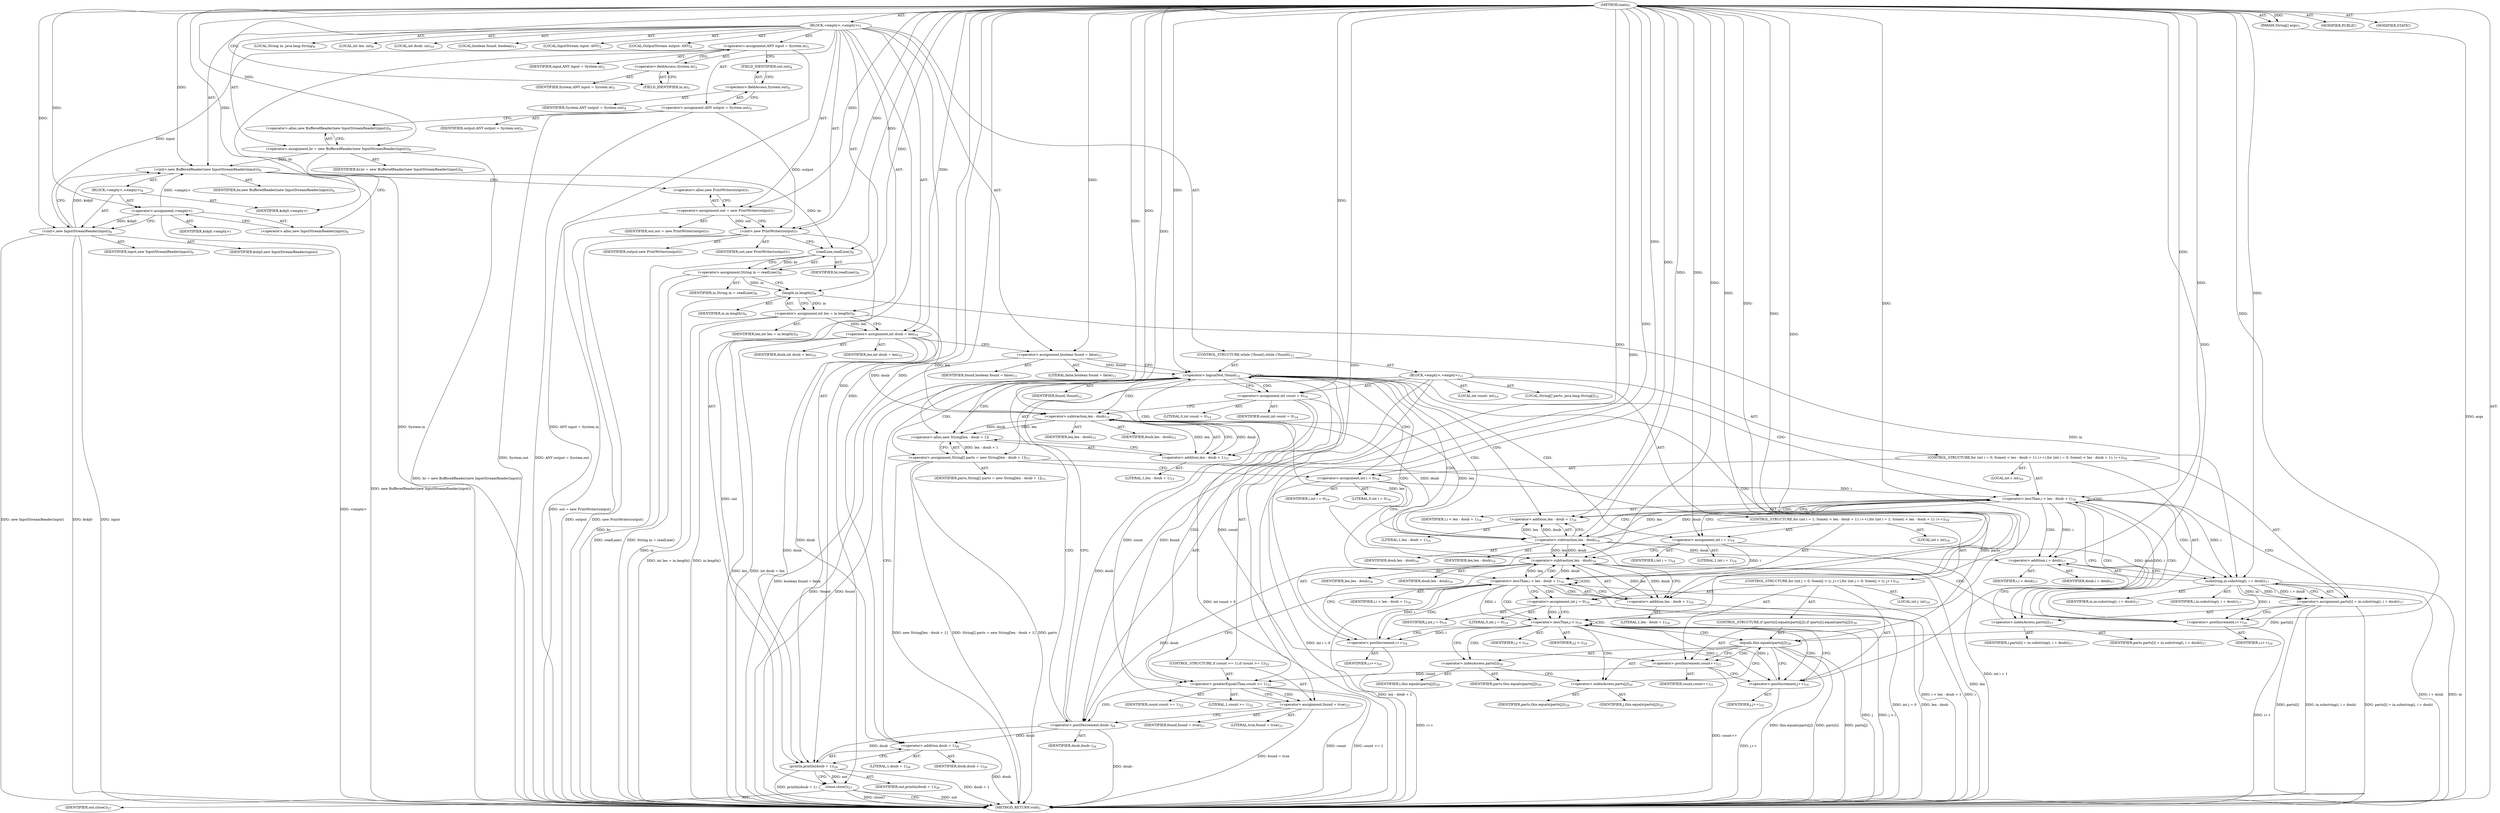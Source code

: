 digraph "main" {  
"17" [label = <(METHOD,main)<SUB>1</SUB>> ]
"18" [label = <(PARAM,String[] args)<SUB>1</SUB>> ]
"19" [label = <(BLOCK,&lt;empty&gt;,&lt;empty&gt;)<SUB>1</SUB>> ]
"20" [label = <(LOCAL,InputStream input: ANY)<SUB>2</SUB>> ]
"21" [label = <(&lt;operator&gt;.assignment,ANY input = System.in)<SUB>2</SUB>> ]
"22" [label = <(IDENTIFIER,input,ANY input = System.in)<SUB>2</SUB>> ]
"23" [label = <(&lt;operator&gt;.fieldAccess,System.in)<SUB>2</SUB>> ]
"24" [label = <(IDENTIFIER,System,ANY input = System.in)<SUB>2</SUB>> ]
"25" [label = <(FIELD_IDENTIFIER,in,in)<SUB>2</SUB>> ]
"26" [label = <(LOCAL,OutputStream output: ANY)<SUB>4</SUB>> ]
"27" [label = <(&lt;operator&gt;.assignment,ANY output = System.out)<SUB>4</SUB>> ]
"28" [label = <(IDENTIFIER,output,ANY output = System.out)<SUB>4</SUB>> ]
"29" [label = <(&lt;operator&gt;.fieldAccess,System.out)<SUB>4</SUB>> ]
"30" [label = <(IDENTIFIER,System,ANY output = System.out)<SUB>4</SUB>> ]
"31" [label = <(FIELD_IDENTIFIER,out,out)<SUB>4</SUB>> ]
"32" [label = <(&lt;operator&gt;.assignment,br = new BufferedReader(new InputStreamReader(input)))<SUB>6</SUB>> ]
"33" [label = <(IDENTIFIER,br,br = new BufferedReader(new InputStreamReader(input)))<SUB>6</SUB>> ]
"34" [label = <(&lt;operator&gt;.alloc,new BufferedReader(new InputStreamReader(input)))<SUB>6</SUB>> ]
"35" [label = <(&lt;init&gt;,new BufferedReader(new InputStreamReader(input)))<SUB>6</SUB>> ]
"36" [label = <(IDENTIFIER,br,new BufferedReader(new InputStreamReader(input)))<SUB>6</SUB>> ]
"37" [label = <(BLOCK,&lt;empty&gt;,&lt;empty&gt;)<SUB>6</SUB>> ]
"38" [label = <(&lt;operator&gt;.assignment,&lt;empty&gt;)> ]
"39" [label = <(IDENTIFIER,$obj0,&lt;empty&gt;)> ]
"40" [label = <(&lt;operator&gt;.alloc,new InputStreamReader(input))<SUB>6</SUB>> ]
"41" [label = <(&lt;init&gt;,new InputStreamReader(input))<SUB>6</SUB>> ]
"42" [label = <(IDENTIFIER,$obj0,new InputStreamReader(input))> ]
"43" [label = <(IDENTIFIER,input,new InputStreamReader(input))<SUB>6</SUB>> ]
"44" [label = <(IDENTIFIER,$obj0,&lt;empty&gt;)> ]
"45" [label = <(&lt;operator&gt;.assignment,out = new PrintWriter(output))<SUB>7</SUB>> ]
"46" [label = <(IDENTIFIER,out,out = new PrintWriter(output))<SUB>7</SUB>> ]
"47" [label = <(&lt;operator&gt;.alloc,new PrintWriter(output))<SUB>7</SUB>> ]
"48" [label = <(&lt;init&gt;,new PrintWriter(output))<SUB>7</SUB>> ]
"49" [label = <(IDENTIFIER,out,new PrintWriter(output))<SUB>7</SUB>> ]
"50" [label = <(IDENTIFIER,output,new PrintWriter(output))<SUB>7</SUB>> ]
"51" [label = <(LOCAL,String in: java.lang.String)<SUB>8</SUB>> ]
"52" [label = <(&lt;operator&gt;.assignment,String in = readLine())<SUB>8</SUB>> ]
"53" [label = <(IDENTIFIER,in,String in = readLine())<SUB>8</SUB>> ]
"54" [label = <(readLine,readLine())<SUB>8</SUB>> ]
"55" [label = <(IDENTIFIER,br,readLine())<SUB>8</SUB>> ]
"56" [label = <(LOCAL,int len: int)<SUB>9</SUB>> ]
"57" [label = <(&lt;operator&gt;.assignment,int len = in.length())<SUB>9</SUB>> ]
"58" [label = <(IDENTIFIER,len,int len = in.length())<SUB>9</SUB>> ]
"59" [label = <(length,in.length())<SUB>9</SUB>> ]
"60" [label = <(IDENTIFIER,in,in.length())<SUB>9</SUB>> ]
"61" [label = <(LOCAL,int doub: int)<SUB>10</SUB>> ]
"62" [label = <(&lt;operator&gt;.assignment,int doub = len)<SUB>10</SUB>> ]
"63" [label = <(IDENTIFIER,doub,int doub = len)<SUB>10</SUB>> ]
"64" [label = <(IDENTIFIER,len,int doub = len)<SUB>10</SUB>> ]
"65" [label = <(LOCAL,boolean found: boolean)<SUB>11</SUB>> ]
"66" [label = <(&lt;operator&gt;.assignment,boolean found = false)<SUB>11</SUB>> ]
"67" [label = <(IDENTIFIER,found,boolean found = false)<SUB>11</SUB>> ]
"68" [label = <(LITERAL,false,boolean found = false)<SUB>11</SUB>> ]
"69" [label = <(CONTROL_STRUCTURE,while (!found),while (!found))<SUB>12</SUB>> ]
"70" [label = <(&lt;operator&gt;.logicalNot,!found)<SUB>12</SUB>> ]
"71" [label = <(IDENTIFIER,found,!found)<SUB>12</SUB>> ]
"72" [label = <(BLOCK,&lt;empty&gt;,&lt;empty&gt;)<SUB>13</SUB>> ]
"73" [label = <(LOCAL,int count: int)<SUB>14</SUB>> ]
"74" [label = <(&lt;operator&gt;.assignment,int count = 0)<SUB>14</SUB>> ]
"75" [label = <(IDENTIFIER,count,int count = 0)<SUB>14</SUB>> ]
"76" [label = <(LITERAL,0,int count = 0)<SUB>14</SUB>> ]
"77" [label = <(LOCAL,String[] parts: java.lang.String[])<SUB>15</SUB>> ]
"78" [label = <(&lt;operator&gt;.assignment,String[] parts = new String[len - doub + 1])<SUB>15</SUB>> ]
"79" [label = <(IDENTIFIER,parts,String[] parts = new String[len - doub + 1])<SUB>15</SUB>> ]
"80" [label = <(&lt;operator&gt;.alloc,new String[len - doub + 1])> ]
"81" [label = <(&lt;operator&gt;.addition,len - doub + 1)<SUB>15</SUB>> ]
"82" [label = <(&lt;operator&gt;.subtraction,len - doub)<SUB>15</SUB>> ]
"83" [label = <(IDENTIFIER,len,len - doub)<SUB>15</SUB>> ]
"84" [label = <(IDENTIFIER,doub,len - doub)<SUB>15</SUB>> ]
"85" [label = <(LITERAL,1,len - doub + 1)<SUB>15</SUB>> ]
"86" [label = <(CONTROL_STRUCTURE,for (int i = 0; Some(i &lt; len - doub + 1); i++),for (int i = 0; Some(i &lt; len - doub + 1); i++))<SUB>16</SUB>> ]
"87" [label = <(LOCAL,int i: int)<SUB>16</SUB>> ]
"88" [label = <(&lt;operator&gt;.assignment,int i = 0)<SUB>16</SUB>> ]
"89" [label = <(IDENTIFIER,i,int i = 0)<SUB>16</SUB>> ]
"90" [label = <(LITERAL,0,int i = 0)<SUB>16</SUB>> ]
"91" [label = <(&lt;operator&gt;.lessThan,i &lt; len - doub + 1)<SUB>16</SUB>> ]
"92" [label = <(IDENTIFIER,i,i &lt; len - doub + 1)<SUB>16</SUB>> ]
"93" [label = <(&lt;operator&gt;.addition,len - doub + 1)<SUB>16</SUB>> ]
"94" [label = <(&lt;operator&gt;.subtraction,len - doub)<SUB>16</SUB>> ]
"95" [label = <(IDENTIFIER,len,len - doub)<SUB>16</SUB>> ]
"96" [label = <(IDENTIFIER,doub,len - doub)<SUB>16</SUB>> ]
"97" [label = <(LITERAL,1,len - doub + 1)<SUB>16</SUB>> ]
"98" [label = <(&lt;operator&gt;.postIncrement,i++)<SUB>16</SUB>> ]
"99" [label = <(IDENTIFIER,i,i++)<SUB>16</SUB>> ]
"100" [label = <(&lt;operator&gt;.assignment,parts[i] = in.substring(i, i + doub))<SUB>17</SUB>> ]
"101" [label = <(&lt;operator&gt;.indexAccess,parts[i])<SUB>17</SUB>> ]
"102" [label = <(IDENTIFIER,parts,parts[i] = in.substring(i, i + doub))<SUB>17</SUB>> ]
"103" [label = <(IDENTIFIER,i,parts[i] = in.substring(i, i + doub))<SUB>17</SUB>> ]
"104" [label = <(substring,in.substring(i, i + doub))<SUB>17</SUB>> ]
"105" [label = <(IDENTIFIER,in,in.substring(i, i + doub))<SUB>17</SUB>> ]
"106" [label = <(IDENTIFIER,i,in.substring(i, i + doub))<SUB>17</SUB>> ]
"107" [label = <(&lt;operator&gt;.addition,i + doub)<SUB>17</SUB>> ]
"108" [label = <(IDENTIFIER,i,i + doub)<SUB>17</SUB>> ]
"109" [label = <(IDENTIFIER,doub,i + doub)<SUB>17</SUB>> ]
"110" [label = <(CONTROL_STRUCTURE,for (int i = 1; Some(i &lt; len - doub + 1); i++),for (int i = 1; Some(i &lt; len - doub + 1); i++))<SUB>18</SUB>> ]
"111" [label = <(LOCAL,int i: int)<SUB>18</SUB>> ]
"112" [label = <(&lt;operator&gt;.assignment,int i = 1)<SUB>18</SUB>> ]
"113" [label = <(IDENTIFIER,i,int i = 1)<SUB>18</SUB>> ]
"114" [label = <(LITERAL,1,int i = 1)<SUB>18</SUB>> ]
"115" [label = <(&lt;operator&gt;.lessThan,i &lt; len - doub + 1)<SUB>18</SUB>> ]
"116" [label = <(IDENTIFIER,i,i &lt; len - doub + 1)<SUB>18</SUB>> ]
"117" [label = <(&lt;operator&gt;.addition,len - doub + 1)<SUB>18</SUB>> ]
"118" [label = <(&lt;operator&gt;.subtraction,len - doub)<SUB>18</SUB>> ]
"119" [label = <(IDENTIFIER,len,len - doub)<SUB>18</SUB>> ]
"120" [label = <(IDENTIFIER,doub,len - doub)<SUB>18</SUB>> ]
"121" [label = <(LITERAL,1,len - doub + 1)<SUB>18</SUB>> ]
"122" [label = <(&lt;operator&gt;.postIncrement,i++)<SUB>18</SUB>> ]
"123" [label = <(IDENTIFIER,i,i++)<SUB>18</SUB>> ]
"124" [label = <(CONTROL_STRUCTURE,for (int j = 0; Some(j &lt; i); j++),for (int j = 0; Some(j &lt; i); j++))<SUB>19</SUB>> ]
"125" [label = <(LOCAL,int j: int)<SUB>19</SUB>> ]
"126" [label = <(&lt;operator&gt;.assignment,int j = 0)<SUB>19</SUB>> ]
"127" [label = <(IDENTIFIER,j,int j = 0)<SUB>19</SUB>> ]
"128" [label = <(LITERAL,0,int j = 0)<SUB>19</SUB>> ]
"129" [label = <(&lt;operator&gt;.lessThan,j &lt; i)<SUB>19</SUB>> ]
"130" [label = <(IDENTIFIER,j,j &lt; i)<SUB>19</SUB>> ]
"131" [label = <(IDENTIFIER,i,j &lt; i)<SUB>19</SUB>> ]
"132" [label = <(&lt;operator&gt;.postIncrement,j++)<SUB>19</SUB>> ]
"133" [label = <(IDENTIFIER,j,j++)<SUB>19</SUB>> ]
"134" [label = <(CONTROL_STRUCTURE,if (parts[i].equals(parts[j])),if (parts[i].equals(parts[j])))<SUB>20</SUB>> ]
"135" [label = <(equals,this.equals(parts[j]))<SUB>20</SUB>> ]
"136" [label = <(&lt;operator&gt;.indexAccess,parts[i])<SUB>20</SUB>> ]
"137" [label = <(IDENTIFIER,parts,this.equals(parts[j]))<SUB>20</SUB>> ]
"138" [label = <(IDENTIFIER,i,this.equals(parts[j]))<SUB>20</SUB>> ]
"139" [label = <(&lt;operator&gt;.indexAccess,parts[j])<SUB>20</SUB>> ]
"140" [label = <(IDENTIFIER,parts,this.equals(parts[j]))<SUB>20</SUB>> ]
"141" [label = <(IDENTIFIER,j,this.equals(parts[j]))<SUB>20</SUB>> ]
"142" [label = <(&lt;operator&gt;.postIncrement,count++)<SUB>21</SUB>> ]
"143" [label = <(IDENTIFIER,count,count++)<SUB>21</SUB>> ]
"144" [label = <(CONTROL_STRUCTURE,if (count &gt;= 1),if (count &gt;= 1))<SUB>22</SUB>> ]
"145" [label = <(&lt;operator&gt;.greaterEqualsThan,count &gt;= 1)<SUB>22</SUB>> ]
"146" [label = <(IDENTIFIER,count,count &gt;= 1)<SUB>22</SUB>> ]
"147" [label = <(LITERAL,1,count &gt;= 1)<SUB>22</SUB>> ]
"148" [label = <(&lt;operator&gt;.assignment,found = true)<SUB>23</SUB>> ]
"149" [label = <(IDENTIFIER,found,found = true)<SUB>23</SUB>> ]
"150" [label = <(LITERAL,true,found = true)<SUB>23</SUB>> ]
"151" [label = <(&lt;operator&gt;.postDecrement,doub--)<SUB>24</SUB>> ]
"152" [label = <(IDENTIFIER,doub,doub--)<SUB>24</SUB>> ]
"153" [label = <(println,println(doub + 1))<SUB>26</SUB>> ]
"154" [label = <(IDENTIFIER,out,println(doub + 1))<SUB>26</SUB>> ]
"155" [label = <(&lt;operator&gt;.addition,doub + 1)<SUB>26</SUB>> ]
"156" [label = <(IDENTIFIER,doub,doub + 1)<SUB>26</SUB>> ]
"157" [label = <(LITERAL,1,doub + 1)<SUB>26</SUB>> ]
"158" [label = <(close,close())<SUB>27</SUB>> ]
"159" [label = <(IDENTIFIER,out,close())<SUB>27</SUB>> ]
"160" [label = <(MODIFIER,PUBLIC)> ]
"161" [label = <(MODIFIER,STATIC)> ]
"162" [label = <(METHOD_RETURN,void)<SUB>1</SUB>> ]
  "17" -> "18"  [ label = "AST: "] 
  "17" -> "19"  [ label = "AST: "] 
  "17" -> "160"  [ label = "AST: "] 
  "17" -> "161"  [ label = "AST: "] 
  "17" -> "162"  [ label = "AST: "] 
  "19" -> "20"  [ label = "AST: "] 
  "19" -> "21"  [ label = "AST: "] 
  "19" -> "26"  [ label = "AST: "] 
  "19" -> "27"  [ label = "AST: "] 
  "19" -> "32"  [ label = "AST: "] 
  "19" -> "35"  [ label = "AST: "] 
  "19" -> "45"  [ label = "AST: "] 
  "19" -> "48"  [ label = "AST: "] 
  "19" -> "51"  [ label = "AST: "] 
  "19" -> "52"  [ label = "AST: "] 
  "19" -> "56"  [ label = "AST: "] 
  "19" -> "57"  [ label = "AST: "] 
  "19" -> "61"  [ label = "AST: "] 
  "19" -> "62"  [ label = "AST: "] 
  "19" -> "65"  [ label = "AST: "] 
  "19" -> "66"  [ label = "AST: "] 
  "19" -> "69"  [ label = "AST: "] 
  "19" -> "153"  [ label = "AST: "] 
  "19" -> "158"  [ label = "AST: "] 
  "21" -> "22"  [ label = "AST: "] 
  "21" -> "23"  [ label = "AST: "] 
  "23" -> "24"  [ label = "AST: "] 
  "23" -> "25"  [ label = "AST: "] 
  "27" -> "28"  [ label = "AST: "] 
  "27" -> "29"  [ label = "AST: "] 
  "29" -> "30"  [ label = "AST: "] 
  "29" -> "31"  [ label = "AST: "] 
  "32" -> "33"  [ label = "AST: "] 
  "32" -> "34"  [ label = "AST: "] 
  "35" -> "36"  [ label = "AST: "] 
  "35" -> "37"  [ label = "AST: "] 
  "37" -> "38"  [ label = "AST: "] 
  "37" -> "41"  [ label = "AST: "] 
  "37" -> "44"  [ label = "AST: "] 
  "38" -> "39"  [ label = "AST: "] 
  "38" -> "40"  [ label = "AST: "] 
  "41" -> "42"  [ label = "AST: "] 
  "41" -> "43"  [ label = "AST: "] 
  "45" -> "46"  [ label = "AST: "] 
  "45" -> "47"  [ label = "AST: "] 
  "48" -> "49"  [ label = "AST: "] 
  "48" -> "50"  [ label = "AST: "] 
  "52" -> "53"  [ label = "AST: "] 
  "52" -> "54"  [ label = "AST: "] 
  "54" -> "55"  [ label = "AST: "] 
  "57" -> "58"  [ label = "AST: "] 
  "57" -> "59"  [ label = "AST: "] 
  "59" -> "60"  [ label = "AST: "] 
  "62" -> "63"  [ label = "AST: "] 
  "62" -> "64"  [ label = "AST: "] 
  "66" -> "67"  [ label = "AST: "] 
  "66" -> "68"  [ label = "AST: "] 
  "69" -> "70"  [ label = "AST: "] 
  "69" -> "72"  [ label = "AST: "] 
  "70" -> "71"  [ label = "AST: "] 
  "72" -> "73"  [ label = "AST: "] 
  "72" -> "74"  [ label = "AST: "] 
  "72" -> "77"  [ label = "AST: "] 
  "72" -> "78"  [ label = "AST: "] 
  "72" -> "86"  [ label = "AST: "] 
  "72" -> "110"  [ label = "AST: "] 
  "72" -> "144"  [ label = "AST: "] 
  "72" -> "151"  [ label = "AST: "] 
  "74" -> "75"  [ label = "AST: "] 
  "74" -> "76"  [ label = "AST: "] 
  "78" -> "79"  [ label = "AST: "] 
  "78" -> "80"  [ label = "AST: "] 
  "80" -> "81"  [ label = "AST: "] 
  "81" -> "82"  [ label = "AST: "] 
  "81" -> "85"  [ label = "AST: "] 
  "82" -> "83"  [ label = "AST: "] 
  "82" -> "84"  [ label = "AST: "] 
  "86" -> "87"  [ label = "AST: "] 
  "86" -> "88"  [ label = "AST: "] 
  "86" -> "91"  [ label = "AST: "] 
  "86" -> "98"  [ label = "AST: "] 
  "86" -> "100"  [ label = "AST: "] 
  "88" -> "89"  [ label = "AST: "] 
  "88" -> "90"  [ label = "AST: "] 
  "91" -> "92"  [ label = "AST: "] 
  "91" -> "93"  [ label = "AST: "] 
  "93" -> "94"  [ label = "AST: "] 
  "93" -> "97"  [ label = "AST: "] 
  "94" -> "95"  [ label = "AST: "] 
  "94" -> "96"  [ label = "AST: "] 
  "98" -> "99"  [ label = "AST: "] 
  "100" -> "101"  [ label = "AST: "] 
  "100" -> "104"  [ label = "AST: "] 
  "101" -> "102"  [ label = "AST: "] 
  "101" -> "103"  [ label = "AST: "] 
  "104" -> "105"  [ label = "AST: "] 
  "104" -> "106"  [ label = "AST: "] 
  "104" -> "107"  [ label = "AST: "] 
  "107" -> "108"  [ label = "AST: "] 
  "107" -> "109"  [ label = "AST: "] 
  "110" -> "111"  [ label = "AST: "] 
  "110" -> "112"  [ label = "AST: "] 
  "110" -> "115"  [ label = "AST: "] 
  "110" -> "122"  [ label = "AST: "] 
  "110" -> "124"  [ label = "AST: "] 
  "112" -> "113"  [ label = "AST: "] 
  "112" -> "114"  [ label = "AST: "] 
  "115" -> "116"  [ label = "AST: "] 
  "115" -> "117"  [ label = "AST: "] 
  "117" -> "118"  [ label = "AST: "] 
  "117" -> "121"  [ label = "AST: "] 
  "118" -> "119"  [ label = "AST: "] 
  "118" -> "120"  [ label = "AST: "] 
  "122" -> "123"  [ label = "AST: "] 
  "124" -> "125"  [ label = "AST: "] 
  "124" -> "126"  [ label = "AST: "] 
  "124" -> "129"  [ label = "AST: "] 
  "124" -> "132"  [ label = "AST: "] 
  "124" -> "134"  [ label = "AST: "] 
  "126" -> "127"  [ label = "AST: "] 
  "126" -> "128"  [ label = "AST: "] 
  "129" -> "130"  [ label = "AST: "] 
  "129" -> "131"  [ label = "AST: "] 
  "132" -> "133"  [ label = "AST: "] 
  "134" -> "135"  [ label = "AST: "] 
  "134" -> "142"  [ label = "AST: "] 
  "135" -> "136"  [ label = "AST: "] 
  "135" -> "139"  [ label = "AST: "] 
  "136" -> "137"  [ label = "AST: "] 
  "136" -> "138"  [ label = "AST: "] 
  "139" -> "140"  [ label = "AST: "] 
  "139" -> "141"  [ label = "AST: "] 
  "142" -> "143"  [ label = "AST: "] 
  "144" -> "145"  [ label = "AST: "] 
  "144" -> "148"  [ label = "AST: "] 
  "145" -> "146"  [ label = "AST: "] 
  "145" -> "147"  [ label = "AST: "] 
  "148" -> "149"  [ label = "AST: "] 
  "148" -> "150"  [ label = "AST: "] 
  "151" -> "152"  [ label = "AST: "] 
  "153" -> "154"  [ label = "AST: "] 
  "153" -> "155"  [ label = "AST: "] 
  "155" -> "156"  [ label = "AST: "] 
  "155" -> "157"  [ label = "AST: "] 
  "158" -> "159"  [ label = "AST: "] 
  "21" -> "31"  [ label = "CFG: "] 
  "27" -> "34"  [ label = "CFG: "] 
  "32" -> "40"  [ label = "CFG: "] 
  "35" -> "47"  [ label = "CFG: "] 
  "45" -> "48"  [ label = "CFG: "] 
  "48" -> "54"  [ label = "CFG: "] 
  "52" -> "59"  [ label = "CFG: "] 
  "57" -> "62"  [ label = "CFG: "] 
  "62" -> "66"  [ label = "CFG: "] 
  "66" -> "70"  [ label = "CFG: "] 
  "153" -> "158"  [ label = "CFG: "] 
  "158" -> "162"  [ label = "CFG: "] 
  "23" -> "21"  [ label = "CFG: "] 
  "29" -> "27"  [ label = "CFG: "] 
  "34" -> "32"  [ label = "CFG: "] 
  "47" -> "45"  [ label = "CFG: "] 
  "54" -> "52"  [ label = "CFG: "] 
  "59" -> "57"  [ label = "CFG: "] 
  "70" -> "74"  [ label = "CFG: "] 
  "70" -> "155"  [ label = "CFG: "] 
  "155" -> "153"  [ label = "CFG: "] 
  "25" -> "23"  [ label = "CFG: "] 
  "31" -> "29"  [ label = "CFG: "] 
  "38" -> "41"  [ label = "CFG: "] 
  "41" -> "35"  [ label = "CFG: "] 
  "74" -> "82"  [ label = "CFG: "] 
  "78" -> "88"  [ label = "CFG: "] 
  "151" -> "70"  [ label = "CFG: "] 
  "40" -> "38"  [ label = "CFG: "] 
  "80" -> "78"  [ label = "CFG: "] 
  "88" -> "94"  [ label = "CFG: "] 
  "91" -> "101"  [ label = "CFG: "] 
  "91" -> "112"  [ label = "CFG: "] 
  "98" -> "94"  [ label = "CFG: "] 
  "100" -> "98"  [ label = "CFG: "] 
  "112" -> "118"  [ label = "CFG: "] 
  "115" -> "126"  [ label = "CFG: "] 
  "115" -> "145"  [ label = "CFG: "] 
  "122" -> "118"  [ label = "CFG: "] 
  "145" -> "148"  [ label = "CFG: "] 
  "145" -> "151"  [ label = "CFG: "] 
  "148" -> "151"  [ label = "CFG: "] 
  "81" -> "80"  [ label = "CFG: "] 
  "93" -> "91"  [ label = "CFG: "] 
  "101" -> "107"  [ label = "CFG: "] 
  "104" -> "100"  [ label = "CFG: "] 
  "117" -> "115"  [ label = "CFG: "] 
  "126" -> "129"  [ label = "CFG: "] 
  "129" -> "136"  [ label = "CFG: "] 
  "129" -> "122"  [ label = "CFG: "] 
  "132" -> "129"  [ label = "CFG: "] 
  "82" -> "81"  [ label = "CFG: "] 
  "94" -> "93"  [ label = "CFG: "] 
  "107" -> "104"  [ label = "CFG: "] 
  "118" -> "117"  [ label = "CFG: "] 
  "135" -> "142"  [ label = "CFG: "] 
  "135" -> "132"  [ label = "CFG: "] 
  "142" -> "132"  [ label = "CFG: "] 
  "136" -> "139"  [ label = "CFG: "] 
  "139" -> "135"  [ label = "CFG: "] 
  "17" -> "25"  [ label = "CFG: "] 
  "18" -> "162"  [ label = "DDG: args"] 
  "21" -> "162"  [ label = "DDG: System.in"] 
  "21" -> "162"  [ label = "DDG: ANY input = System.in"] 
  "27" -> "162"  [ label = "DDG: System.out"] 
  "27" -> "162"  [ label = "DDG: ANY output = System.out"] 
  "32" -> "162"  [ label = "DDG: br = new BufferedReader(new InputStreamReader(input))"] 
  "38" -> "162"  [ label = "DDG: &lt;empty&gt;"] 
  "41" -> "162"  [ label = "DDG: $obj0"] 
  "41" -> "162"  [ label = "DDG: input"] 
  "41" -> "162"  [ label = "DDG: new InputStreamReader(input)"] 
  "35" -> "162"  [ label = "DDG: new BufferedReader(new InputStreamReader(input))"] 
  "45" -> "162"  [ label = "DDG: out = new PrintWriter(output)"] 
  "48" -> "162"  [ label = "DDG: output"] 
  "48" -> "162"  [ label = "DDG: new PrintWriter(output)"] 
  "54" -> "162"  [ label = "DDG: br"] 
  "52" -> "162"  [ label = "DDG: readLine()"] 
  "52" -> "162"  [ label = "DDG: String in = readLine()"] 
  "59" -> "162"  [ label = "DDG: in"] 
  "57" -> "162"  [ label = "DDG: in.length()"] 
  "57" -> "162"  [ label = "DDG: int len = in.length()"] 
  "62" -> "162"  [ label = "DDG: len"] 
  "62" -> "162"  [ label = "DDG: int doub = len"] 
  "66" -> "162"  [ label = "DDG: boolean found = false"] 
  "70" -> "162"  [ label = "DDG: found"] 
  "70" -> "162"  [ label = "DDG: !found"] 
  "155" -> "162"  [ label = "DDG: doub"] 
  "153" -> "162"  [ label = "DDG: doub + 1"] 
  "153" -> "162"  [ label = "DDG: println(doub + 1)"] 
  "158" -> "162"  [ label = "DDG: out"] 
  "158" -> "162"  [ label = "DDG: close()"] 
  "74" -> "162"  [ label = "DDG: int count = 0"] 
  "78" -> "162"  [ label = "DDG: parts"] 
  "78" -> "162"  [ label = "DDG: new String[len - doub + 1]"] 
  "78" -> "162"  [ label = "DDG: String[] parts = new String[len - doub + 1]"] 
  "88" -> "162"  [ label = "DDG: int i = 0"] 
  "112" -> "162"  [ label = "DDG: int i = 1"] 
  "115" -> "162"  [ label = "DDG: i"] 
  "118" -> "162"  [ label = "DDG: len"] 
  "117" -> "162"  [ label = "DDG: len - doub"] 
  "115" -> "162"  [ label = "DDG: len - doub + 1"] 
  "115" -> "162"  [ label = "DDG: i &lt; len - doub + 1"] 
  "145" -> "162"  [ label = "DDG: count"] 
  "145" -> "162"  [ label = "DDG: count &gt;= 1"] 
  "148" -> "162"  [ label = "DDG: found = true"] 
  "151" -> "162"  [ label = "DDG: doub--"] 
  "126" -> "162"  [ label = "DDG: int j = 0"] 
  "129" -> "162"  [ label = "DDG: j"] 
  "129" -> "162"  [ label = "DDG: j &lt; i"] 
  "122" -> "162"  [ label = "DDG: i++"] 
  "135" -> "162"  [ label = "DDG: parts[i]"] 
  "135" -> "162"  [ label = "DDG: parts[j]"] 
  "135" -> "162"  [ label = "DDG: this.equals(parts[j])"] 
  "142" -> "162"  [ label = "DDG: count++"] 
  "132" -> "162"  [ label = "DDG: j++"] 
  "100" -> "162"  [ label = "DDG: parts[i]"] 
  "104" -> "162"  [ label = "DDG: in"] 
  "104" -> "162"  [ label = "DDG: i + doub"] 
  "100" -> "162"  [ label = "DDG: in.substring(i, i + doub)"] 
  "100" -> "162"  [ label = "DDG: parts[i] = in.substring(i, i + doub)"] 
  "98" -> "162"  [ label = "DDG: i++"] 
  "17" -> "18"  [ label = "DDG: "] 
  "17" -> "32"  [ label = "DDG: "] 
  "17" -> "45"  [ label = "DDG: "] 
  "54" -> "52"  [ label = "DDG: br"] 
  "59" -> "57"  [ label = "DDG: in"] 
  "57" -> "62"  [ label = "DDG: len"] 
  "17" -> "62"  [ label = "DDG: "] 
  "17" -> "66"  [ label = "DDG: "] 
  "32" -> "35"  [ label = "DDG: br"] 
  "17" -> "35"  [ label = "DDG: "] 
  "38" -> "35"  [ label = "DDG: &lt;empty&gt;"] 
  "41" -> "35"  [ label = "DDG: $obj0"] 
  "45" -> "48"  [ label = "DDG: out"] 
  "17" -> "48"  [ label = "DDG: "] 
  "27" -> "48"  [ label = "DDG: output"] 
  "48" -> "153"  [ label = "DDG: out"] 
  "17" -> "153"  [ label = "DDG: "] 
  "62" -> "153"  [ label = "DDG: doub"] 
  "151" -> "153"  [ label = "DDG: doub"] 
  "153" -> "158"  [ label = "DDG: out"] 
  "17" -> "158"  [ label = "DDG: "] 
  "17" -> "38"  [ label = "DDG: "] 
  "17" -> "44"  [ label = "DDG: "] 
  "35" -> "54"  [ label = "DDG: br"] 
  "17" -> "54"  [ label = "DDG: "] 
  "52" -> "59"  [ label = "DDG: in"] 
  "17" -> "59"  [ label = "DDG: "] 
  "66" -> "70"  [ label = "DDG: found"] 
  "148" -> "70"  [ label = "DDG: found"] 
  "17" -> "70"  [ label = "DDG: "] 
  "17" -> "74"  [ label = "DDG: "] 
  "80" -> "78"  [ label = "DDG: len - doub + 1"] 
  "62" -> "155"  [ label = "DDG: doub"] 
  "151" -> "155"  [ label = "DDG: doub"] 
  "17" -> "155"  [ label = "DDG: "] 
  "38" -> "41"  [ label = "DDG: $obj0"] 
  "17" -> "41"  [ label = "DDG: "] 
  "21" -> "41"  [ label = "DDG: input"] 
  "17" -> "88"  [ label = "DDG: "] 
  "104" -> "100"  [ label = "DDG: in"] 
  "104" -> "100"  [ label = "DDG: i"] 
  "104" -> "100"  [ label = "DDG: i + doub"] 
  "17" -> "112"  [ label = "DDG: "] 
  "17" -> "148"  [ label = "DDG: "] 
  "118" -> "151"  [ label = "DDG: doub"] 
  "17" -> "151"  [ label = "DDG: "] 
  "82" -> "80"  [ label = "DDG: len"] 
  "82" -> "80"  [ label = "DDG: doub"] 
  "17" -> "80"  [ label = "DDG: "] 
  "88" -> "91"  [ label = "DDG: i"] 
  "98" -> "91"  [ label = "DDG: i"] 
  "17" -> "91"  [ label = "DDG: "] 
  "94" -> "91"  [ label = "DDG: len"] 
  "94" -> "91"  [ label = "DDG: doub"] 
  "104" -> "98"  [ label = "DDG: i"] 
  "17" -> "98"  [ label = "DDG: "] 
  "112" -> "115"  [ label = "DDG: i"] 
  "122" -> "115"  [ label = "DDG: i"] 
  "17" -> "115"  [ label = "DDG: "] 
  "118" -> "115"  [ label = "DDG: len"] 
  "118" -> "115"  [ label = "DDG: doub"] 
  "129" -> "122"  [ label = "DDG: i"] 
  "17" -> "122"  [ label = "DDG: "] 
  "17" -> "126"  [ label = "DDG: "] 
  "74" -> "145"  [ label = "DDG: count"] 
  "142" -> "145"  [ label = "DDG: count"] 
  "17" -> "145"  [ label = "DDG: "] 
  "82" -> "81"  [ label = "DDG: len"] 
  "82" -> "81"  [ label = "DDG: doub"] 
  "17" -> "81"  [ label = "DDG: "] 
  "94" -> "93"  [ label = "DDG: len"] 
  "94" -> "93"  [ label = "DDG: doub"] 
  "17" -> "93"  [ label = "DDG: "] 
  "59" -> "104"  [ label = "DDG: in"] 
  "17" -> "104"  [ label = "DDG: "] 
  "91" -> "104"  [ label = "DDG: i"] 
  "94" -> "104"  [ label = "DDG: doub"] 
  "118" -> "117"  [ label = "DDG: len"] 
  "118" -> "117"  [ label = "DDG: doub"] 
  "17" -> "117"  [ label = "DDG: "] 
  "126" -> "129"  [ label = "DDG: j"] 
  "132" -> "129"  [ label = "DDG: j"] 
  "17" -> "129"  [ label = "DDG: "] 
  "115" -> "129"  [ label = "DDG: i"] 
  "129" -> "132"  [ label = "DDG: j"] 
  "17" -> "132"  [ label = "DDG: "] 
  "118" -> "82"  [ label = "DDG: len"] 
  "17" -> "82"  [ label = "DDG: "] 
  "57" -> "82"  [ label = "DDG: len"] 
  "62" -> "82"  [ label = "DDG: doub"] 
  "151" -> "82"  [ label = "DDG: doub"] 
  "82" -> "94"  [ label = "DDG: len"] 
  "17" -> "94"  [ label = "DDG: "] 
  "82" -> "94"  [ label = "DDG: doub"] 
  "91" -> "107"  [ label = "DDG: i"] 
  "17" -> "107"  [ label = "DDG: "] 
  "94" -> "107"  [ label = "DDG: doub"] 
  "94" -> "118"  [ label = "DDG: len"] 
  "17" -> "118"  [ label = "DDG: "] 
  "94" -> "118"  [ label = "DDG: doub"] 
  "78" -> "135"  [ label = "DDG: parts"] 
  "100" -> "135"  [ label = "DDG: parts[i]"] 
  "74" -> "142"  [ label = "DDG: count"] 
  "17" -> "142"  [ label = "DDG: "] 
  "70" -> "94"  [ label = "CDG: "] 
  "70" -> "115"  [ label = "CDG: "] 
  "70" -> "145"  [ label = "CDG: "] 
  "70" -> "81"  [ label = "CDG: "] 
  "70" -> "151"  [ label = "CDG: "] 
  "70" -> "74"  [ label = "CDG: "] 
  "70" -> "91"  [ label = "CDG: "] 
  "70" -> "112"  [ label = "CDG: "] 
  "70" -> "82"  [ label = "CDG: "] 
  "70" -> "93"  [ label = "CDG: "] 
  "70" -> "80"  [ label = "CDG: "] 
  "70" -> "118"  [ label = "CDG: "] 
  "70" -> "88"  [ label = "CDG: "] 
  "70" -> "70"  [ label = "CDG: "] 
  "70" -> "117"  [ label = "CDG: "] 
  "70" -> "78"  [ label = "CDG: "] 
  "91" -> "107"  [ label = "CDG: "] 
  "91" -> "94"  [ label = "CDG: "] 
  "91" -> "98"  [ label = "CDG: "] 
  "91" -> "104"  [ label = "CDG: "] 
  "91" -> "91"  [ label = "CDG: "] 
  "91" -> "93"  [ label = "CDG: "] 
  "91" -> "101"  [ label = "CDG: "] 
  "91" -> "100"  [ label = "CDG: "] 
  "115" -> "115"  [ label = "CDG: "] 
  "115" -> "122"  [ label = "CDG: "] 
  "115" -> "129"  [ label = "CDG: "] 
  "115" -> "126"  [ label = "CDG: "] 
  "115" -> "118"  [ label = "CDG: "] 
  "115" -> "117"  [ label = "CDG: "] 
  "145" -> "148"  [ label = "CDG: "] 
  "129" -> "136"  [ label = "CDG: "] 
  "129" -> "132"  [ label = "CDG: "] 
  "129" -> "129"  [ label = "CDG: "] 
  "129" -> "135"  [ label = "CDG: "] 
  "129" -> "139"  [ label = "CDG: "] 
  "135" -> "142"  [ label = "CDG: "] 
}
